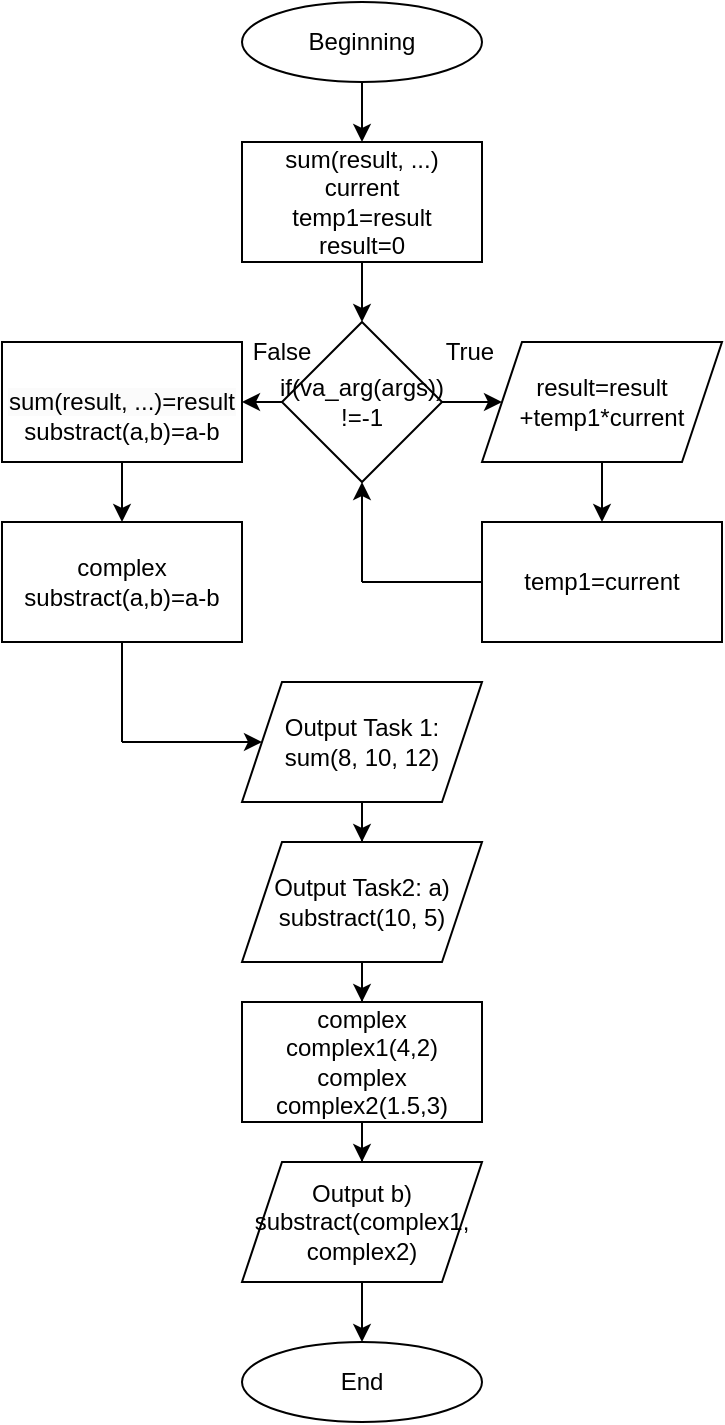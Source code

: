 <mxfile version="22.1.3" type="github">
  <diagram name="Страница — 1" id="soWfxi9TBaKqy3Qwm09B">
    <mxGraphModel dx="1500" dy="807" grid="1" gridSize="10" guides="1" tooltips="1" connect="1" arrows="1" fold="1" page="1" pageScale="1" pageWidth="827" pageHeight="1169" math="0" shadow="0">
      <root>
        <mxCell id="0" />
        <mxCell id="1" parent="0" />
        <mxCell id="ny9yEoj4xEWJXowW4-ns-15" value="" style="edgeStyle=orthogonalEdgeStyle;rounded=0;orthogonalLoop=1;jettySize=auto;html=1;" edge="1" parent="1" source="ny9yEoj4xEWJXowW4-ns-1" target="ny9yEoj4xEWJXowW4-ns-2">
          <mxGeometry relative="1" as="geometry" />
        </mxCell>
        <mxCell id="ny9yEoj4xEWJXowW4-ns-1" value="Beginning" style="ellipse;whiteSpace=wrap;html=1;" vertex="1" parent="1">
          <mxGeometry x="330" y="40" width="120" height="40" as="geometry" />
        </mxCell>
        <mxCell id="ny9yEoj4xEWJXowW4-ns-14" value="" style="edgeStyle=orthogonalEdgeStyle;rounded=0;orthogonalLoop=1;jettySize=auto;html=1;" edge="1" parent="1" source="ny9yEoj4xEWJXowW4-ns-2" target="ny9yEoj4xEWJXowW4-ns-3">
          <mxGeometry relative="1" as="geometry" />
        </mxCell>
        <mxCell id="ny9yEoj4xEWJXowW4-ns-2" value="sum(result, ...)&lt;br&gt;current&lt;br&gt;temp1=result&lt;br&gt;result=0" style="rounded=0;whiteSpace=wrap;html=1;" vertex="1" parent="1">
          <mxGeometry x="330" y="110" width="120" height="60" as="geometry" />
        </mxCell>
        <mxCell id="ny9yEoj4xEWJXowW4-ns-16" value="" style="edgeStyle=orthogonalEdgeStyle;rounded=0;orthogonalLoop=1;jettySize=auto;html=1;" edge="1" parent="1" source="ny9yEoj4xEWJXowW4-ns-3" target="ny9yEoj4xEWJXowW4-ns-4">
          <mxGeometry relative="1" as="geometry" />
        </mxCell>
        <mxCell id="ny9yEoj4xEWJXowW4-ns-3" value="if(va_arg(args))&lt;br&gt;!=-1" style="rhombus;whiteSpace=wrap;html=1;" vertex="1" parent="1">
          <mxGeometry x="350" y="200" width="80" height="80" as="geometry" />
        </mxCell>
        <mxCell id="ny9yEoj4xEWJXowW4-ns-18" value="" style="edgeStyle=orthogonalEdgeStyle;rounded=0;orthogonalLoop=1;jettySize=auto;html=1;" edge="1" parent="1" source="ny9yEoj4xEWJXowW4-ns-4" target="ny9yEoj4xEWJXowW4-ns-5">
          <mxGeometry relative="1" as="geometry" />
        </mxCell>
        <mxCell id="ny9yEoj4xEWJXowW4-ns-4" value="result=result&lt;br&gt;+temp1*current" style="shape=parallelogram;perimeter=parallelogramPerimeter;whiteSpace=wrap;html=1;fixedSize=1;" vertex="1" parent="1">
          <mxGeometry x="450" y="210" width="120" height="60" as="geometry" />
        </mxCell>
        <mxCell id="ny9yEoj4xEWJXowW4-ns-5" value="temp1=current" style="rounded=0;whiteSpace=wrap;html=1;" vertex="1" parent="1">
          <mxGeometry x="450" y="300" width="120" height="60" as="geometry" />
        </mxCell>
        <mxCell id="ny9yEoj4xEWJXowW4-ns-17" value="" style="edgeStyle=orthogonalEdgeStyle;rounded=0;orthogonalLoop=1;jettySize=auto;html=1;" edge="1" parent="1" source="ny9yEoj4xEWJXowW4-ns-6" target="ny9yEoj4xEWJXowW4-ns-7">
          <mxGeometry relative="1" as="geometry" />
        </mxCell>
        <mxCell id="ny9yEoj4xEWJXowW4-ns-6" value="&lt;br&gt;&lt;span style=&quot;color: rgb(0, 0, 0); font-family: Helvetica; font-size: 12px; font-style: normal; font-variant-ligatures: normal; font-variant-caps: normal; font-weight: 400; letter-spacing: normal; orphans: 2; text-align: center; text-indent: 0px; text-transform: none; widows: 2; word-spacing: 0px; -webkit-text-stroke-width: 0px; background-color: rgb(251, 251, 251); text-decoration-thickness: initial; text-decoration-style: initial; text-decoration-color: initial; float: none; display: inline !important;&quot;&gt;sum(result, ...)=result&lt;/span&gt;&lt;br&gt;substract(a,b)=a-b" style="rounded=0;whiteSpace=wrap;html=1;" vertex="1" parent="1">
          <mxGeometry x="210" y="210" width="120" height="60" as="geometry" />
        </mxCell>
        <mxCell id="ny9yEoj4xEWJXowW4-ns-7" value="complex substract(a,b)=a-b" style="rounded=0;whiteSpace=wrap;html=1;" vertex="1" parent="1">
          <mxGeometry x="210" y="300" width="120" height="60" as="geometry" />
        </mxCell>
        <mxCell id="ny9yEoj4xEWJXowW4-ns-24" value="" style="edgeStyle=orthogonalEdgeStyle;rounded=0;orthogonalLoop=1;jettySize=auto;html=1;" edge="1" parent="1" source="ny9yEoj4xEWJXowW4-ns-8" target="ny9yEoj4xEWJXowW4-ns-12">
          <mxGeometry relative="1" as="geometry" />
        </mxCell>
        <mxCell id="ny9yEoj4xEWJXowW4-ns-8" value="Output Task 1: &lt;br&gt;sum(8, 10, 12)" style="shape=parallelogram;perimeter=parallelogramPerimeter;whiteSpace=wrap;html=1;fixedSize=1;" vertex="1" parent="1">
          <mxGeometry x="330" y="380" width="120" height="60" as="geometry" />
        </mxCell>
        <mxCell id="ny9yEoj4xEWJXowW4-ns-26" value="" style="edgeStyle=orthogonalEdgeStyle;rounded=0;orthogonalLoop=1;jettySize=auto;html=1;" edge="1" parent="1" source="ny9yEoj4xEWJXowW4-ns-9" target="ny9yEoj4xEWJXowW4-ns-13">
          <mxGeometry relative="1" as="geometry" />
        </mxCell>
        <mxCell id="ny9yEoj4xEWJXowW4-ns-9" value="Output b) substract(complex1, complex2)" style="shape=parallelogram;perimeter=parallelogramPerimeter;whiteSpace=wrap;html=1;fixedSize=1;" vertex="1" parent="1">
          <mxGeometry x="330" y="620" width="120" height="60" as="geometry" />
        </mxCell>
        <mxCell id="ny9yEoj4xEWJXowW4-ns-11" value="" style="edgeStyle=orthogonalEdgeStyle;rounded=0;orthogonalLoop=1;jettySize=auto;html=1;" edge="1" parent="1" source="ny9yEoj4xEWJXowW4-ns-10" target="ny9yEoj4xEWJXowW4-ns-9">
          <mxGeometry relative="1" as="geometry" />
        </mxCell>
        <mxCell id="ny9yEoj4xEWJXowW4-ns-10" value="complex complex1(4,2)&lt;br&gt;complex&lt;br&gt;complex2(1.5,3)" style="rounded=0;whiteSpace=wrap;html=1;" vertex="1" parent="1">
          <mxGeometry x="330" y="540" width="120" height="60" as="geometry" />
        </mxCell>
        <mxCell id="ny9yEoj4xEWJXowW4-ns-25" value="" style="edgeStyle=orthogonalEdgeStyle;rounded=0;orthogonalLoop=1;jettySize=auto;html=1;" edge="1" parent="1" source="ny9yEoj4xEWJXowW4-ns-12" target="ny9yEoj4xEWJXowW4-ns-10">
          <mxGeometry relative="1" as="geometry" />
        </mxCell>
        <mxCell id="ny9yEoj4xEWJXowW4-ns-12" value="Output Task2: a) substract(10, 5)" style="shape=parallelogram;perimeter=parallelogramPerimeter;whiteSpace=wrap;html=1;fixedSize=1;" vertex="1" parent="1">
          <mxGeometry x="330" y="460" width="120" height="60" as="geometry" />
        </mxCell>
        <mxCell id="ny9yEoj4xEWJXowW4-ns-13" value="End" style="ellipse;whiteSpace=wrap;html=1;" vertex="1" parent="1">
          <mxGeometry x="330" y="710" width="120" height="40" as="geometry" />
        </mxCell>
        <mxCell id="ny9yEoj4xEWJXowW4-ns-19" value="" style="endArrow=classic;html=1;rounded=0;entryX=1;entryY=0.5;entryDx=0;entryDy=0;exitX=0;exitY=0.5;exitDx=0;exitDy=0;" edge="1" parent="1" source="ny9yEoj4xEWJXowW4-ns-3" target="ny9yEoj4xEWJXowW4-ns-6">
          <mxGeometry width="50" height="50" relative="1" as="geometry">
            <mxPoint x="370" y="280" as="sourcePoint" />
            <mxPoint x="420" y="230" as="targetPoint" />
          </mxGeometry>
        </mxCell>
        <mxCell id="ny9yEoj4xEWJXowW4-ns-20" value="" style="endArrow=none;html=1;rounded=0;entryX=0;entryY=0.5;entryDx=0;entryDy=0;" edge="1" parent="1" target="ny9yEoj4xEWJXowW4-ns-5">
          <mxGeometry width="50" height="50" relative="1" as="geometry">
            <mxPoint x="390" y="330" as="sourcePoint" />
            <mxPoint x="420" y="230" as="targetPoint" />
          </mxGeometry>
        </mxCell>
        <mxCell id="ny9yEoj4xEWJXowW4-ns-21" value="" style="endArrow=classic;html=1;rounded=0;entryX=0.5;entryY=1;entryDx=0;entryDy=0;" edge="1" parent="1" target="ny9yEoj4xEWJXowW4-ns-3">
          <mxGeometry width="50" height="50" relative="1" as="geometry">
            <mxPoint x="390" y="330" as="sourcePoint" />
            <mxPoint x="420" y="230" as="targetPoint" />
          </mxGeometry>
        </mxCell>
        <mxCell id="ny9yEoj4xEWJXowW4-ns-22" value="" style="endArrow=none;html=1;rounded=0;exitX=0.5;exitY=1;exitDx=0;exitDy=0;" edge="1" parent="1" source="ny9yEoj4xEWJXowW4-ns-7">
          <mxGeometry width="50" height="50" relative="1" as="geometry">
            <mxPoint x="370" y="280" as="sourcePoint" />
            <mxPoint x="270" y="410" as="targetPoint" />
          </mxGeometry>
        </mxCell>
        <mxCell id="ny9yEoj4xEWJXowW4-ns-23" value="" style="endArrow=classic;html=1;rounded=0;entryX=0;entryY=0.5;entryDx=0;entryDy=0;" edge="1" parent="1" target="ny9yEoj4xEWJXowW4-ns-8">
          <mxGeometry width="50" height="50" relative="1" as="geometry">
            <mxPoint x="270" y="410" as="sourcePoint" />
            <mxPoint x="420" y="230" as="targetPoint" />
          </mxGeometry>
        </mxCell>
        <mxCell id="ny9yEoj4xEWJXowW4-ns-27" value="True" style="text;html=1;strokeColor=none;fillColor=none;align=center;verticalAlign=middle;whiteSpace=wrap;rounded=0;" vertex="1" parent="1">
          <mxGeometry x="414" y="200" width="60" height="30" as="geometry" />
        </mxCell>
        <mxCell id="ny9yEoj4xEWJXowW4-ns-28" value="False" style="text;html=1;strokeColor=none;fillColor=none;align=center;verticalAlign=middle;whiteSpace=wrap;rounded=0;" vertex="1" parent="1">
          <mxGeometry x="320" y="200" width="60" height="30" as="geometry" />
        </mxCell>
      </root>
    </mxGraphModel>
  </diagram>
</mxfile>
